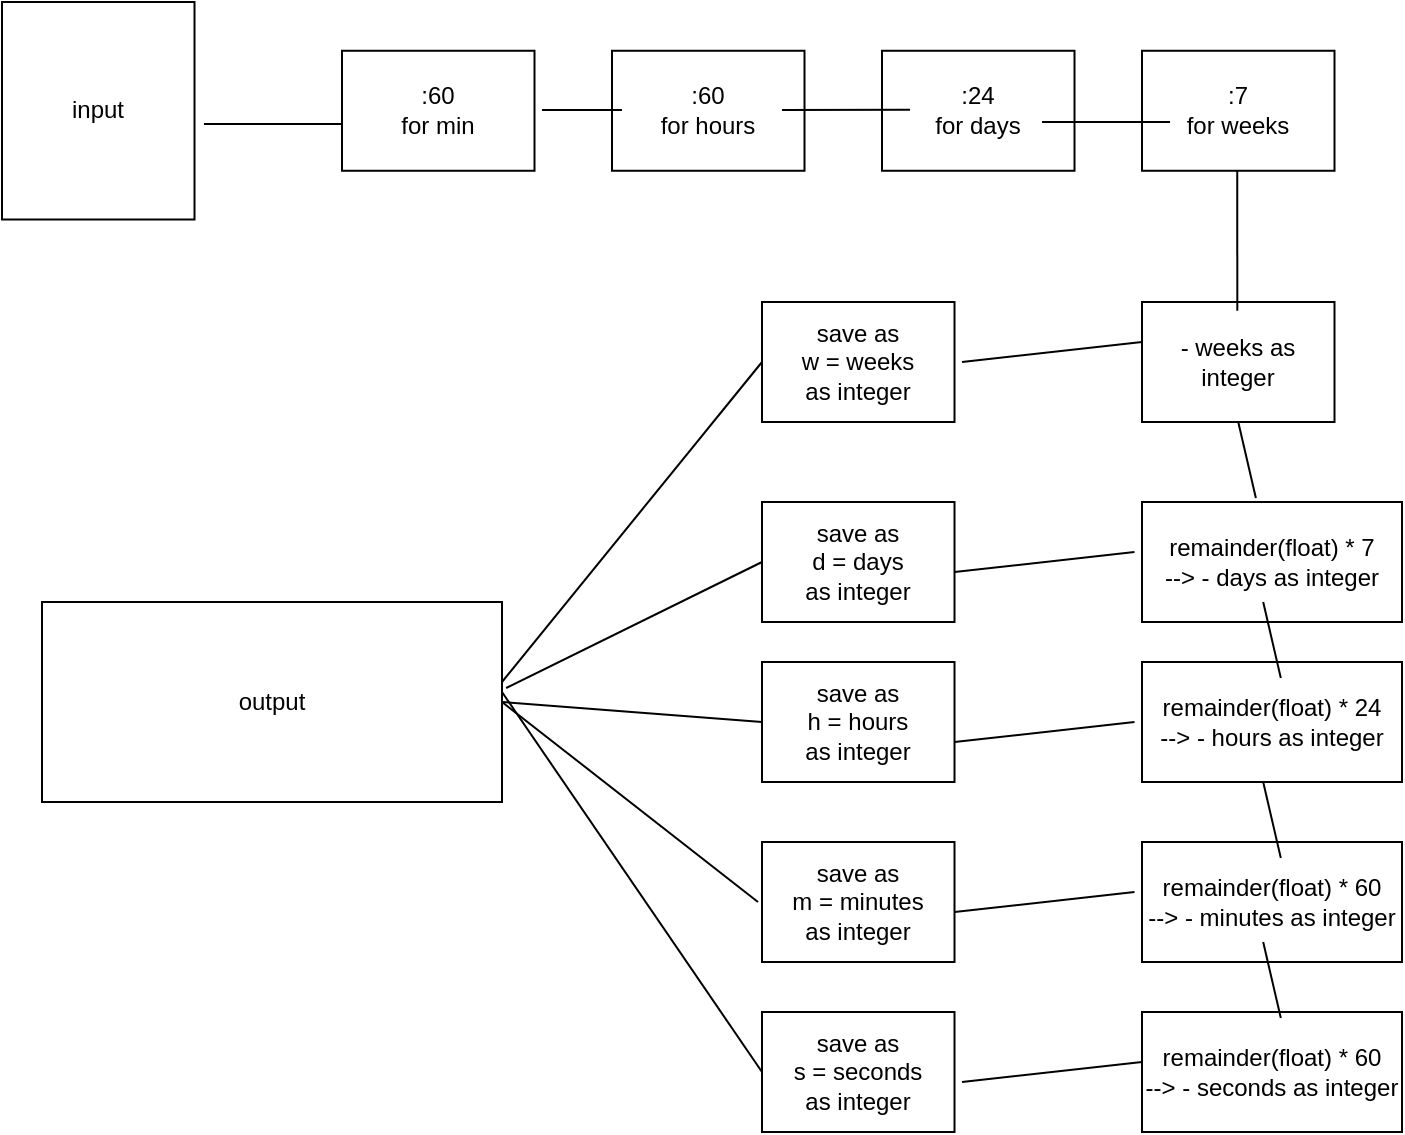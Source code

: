 <mxfile version="14.8.0" type="device"><diagram id="HUqAMObCm-EubqW0dfxa" name="Page-1"><mxGraphModel dx="1185" dy="635" grid="1" gridSize="10" guides="1" tooltips="1" connect="1" arrows="1" fold="1" page="1" pageScale="1" pageWidth="827" pageHeight="1169" math="0" shadow="0"><root><mxCell id="0"/><mxCell id="1" parent="0"/><mxCell id="nhNzE7vrwBqtkwUiYz0A-2" value="input&lt;br&gt;" style="rounded=0;whiteSpace=wrap;html=1;rotation=0;" vertex="1" parent="1"><mxGeometry x="60" y="20" width="96.25" height="108.75" as="geometry"/></mxCell><mxCell id="nhNzE7vrwBqtkwUiYz0A-3" value=":60&lt;br&gt;for min" style="rounded=0;whiteSpace=wrap;html=1;rotation=0;" vertex="1" parent="1"><mxGeometry x="230" y="44.38" width="96.25" height="60" as="geometry"/></mxCell><mxCell id="nhNzE7vrwBqtkwUiYz0A-4" value=":60&lt;br&gt;for hours" style="rounded=0;whiteSpace=wrap;html=1;rotation=0;" vertex="1" parent="1"><mxGeometry x="365" y="44.38" width="96.25" height="60" as="geometry"/></mxCell><mxCell id="nhNzE7vrwBqtkwUiYz0A-5" value=":24&lt;br&gt;for days" style="rounded=0;whiteSpace=wrap;html=1;rotation=0;" vertex="1" parent="1"><mxGeometry x="500" y="44.38" width="96.25" height="60" as="geometry"/></mxCell><mxCell id="nhNzE7vrwBqtkwUiYz0A-6" value=":7&lt;br&gt;for weeks" style="rounded=0;whiteSpace=wrap;html=1;rotation=0;" vertex="1" parent="1"><mxGeometry x="630" y="44.38" width="96.25" height="60" as="geometry"/></mxCell><mxCell id="nhNzE7vrwBqtkwUiYz0A-7" value="- weeks as&lt;br&gt;integer" style="rounded=0;whiteSpace=wrap;html=1;rotation=0;" vertex="1" parent="1"><mxGeometry x="630" y="170" width="96.25" height="60" as="geometry"/></mxCell><mxCell id="nhNzE7vrwBqtkwUiYz0A-8" value="save as &lt;br&gt;w = weeks&lt;br&gt;as integer" style="rounded=0;whiteSpace=wrap;html=1;rotation=0;" vertex="1" parent="1"><mxGeometry x="440" y="170" width="96.25" height="60" as="geometry"/></mxCell><mxCell id="nhNzE7vrwBqtkwUiYz0A-9" value="remainder(float) * 7&lt;br&gt;--&amp;gt; - days as integer" style="rounded=0;whiteSpace=wrap;html=1;rotation=0;" vertex="1" parent="1"><mxGeometry x="630" y="270" width="130" height="60" as="geometry"/></mxCell><mxCell id="nhNzE7vrwBqtkwUiYz0A-10" value="save as&lt;br&gt;d = days&lt;br&gt;as integer" style="rounded=0;whiteSpace=wrap;html=1;rotation=0;" vertex="1" parent="1"><mxGeometry x="440" y="270" width="96.25" height="60" as="geometry"/></mxCell><mxCell id="nhNzE7vrwBqtkwUiYz0A-11" value="remainder(float) * 24&lt;br&gt;--&amp;gt; - hours as integer" style="rounded=0;whiteSpace=wrap;html=1;rotation=0;" vertex="1" parent="1"><mxGeometry x="630" y="350" width="130" height="60" as="geometry"/></mxCell><mxCell id="nhNzE7vrwBqtkwUiYz0A-12" value="save as&lt;br&gt;h = hours&lt;br&gt;as integer" style="rounded=0;whiteSpace=wrap;html=1;rotation=0;" vertex="1" parent="1"><mxGeometry x="440" y="350" width="96.25" height="60" as="geometry"/></mxCell><mxCell id="nhNzE7vrwBqtkwUiYz0A-13" value="remainder(float) * 60&lt;br&gt;--&amp;gt; - minutes as integer" style="rounded=0;whiteSpace=wrap;html=1;rotation=0;" vertex="1" parent="1"><mxGeometry x="630" y="440" width="130" height="60" as="geometry"/></mxCell><mxCell id="nhNzE7vrwBqtkwUiYz0A-14" value="save as&lt;br&gt;m = minutes&lt;br&gt;as integer" style="rounded=0;whiteSpace=wrap;html=1;rotation=0;" vertex="1" parent="1"><mxGeometry x="440" y="440" width="96.25" height="60" as="geometry"/></mxCell><mxCell id="nhNzE7vrwBqtkwUiYz0A-15" value="remainder(float) * 60&lt;br&gt;--&amp;gt; - seconds as integer" style="rounded=0;whiteSpace=wrap;html=1;rotation=0;" vertex="1" parent="1"><mxGeometry x="630" y="525" width="130" height="60" as="geometry"/></mxCell><mxCell id="nhNzE7vrwBqtkwUiYz0A-16" value="" style="endArrow=none;html=1;exitX=1.049;exitY=0.561;exitDx=0;exitDy=0;exitPerimeter=0;" edge="1" parent="1" source="nhNzE7vrwBqtkwUiYz0A-2"><mxGeometry width="50" height="50" relative="1" as="geometry"><mxPoint x="390" y="390" as="sourcePoint"/><mxPoint x="230" y="81" as="targetPoint"/></mxGeometry></mxCell><mxCell id="nhNzE7vrwBqtkwUiYz0A-17" value="" style="endArrow=none;html=1;" edge="1" parent="1"><mxGeometry width="50" height="50" relative="1" as="geometry"><mxPoint x="330" y="74" as="sourcePoint"/><mxPoint x="370" y="74" as="targetPoint"/></mxGeometry></mxCell><mxCell id="nhNzE7vrwBqtkwUiYz0A-19" value="" style="endArrow=none;html=1;entryX=-0.052;entryY=0.61;entryDx=0;entryDy=0;entryPerimeter=0;" edge="1" parent="1"><mxGeometry width="50" height="50" relative="1" as="geometry"><mxPoint x="450" y="74" as="sourcePoint"/><mxPoint x="514.025" y="73.88" as="targetPoint"/></mxGeometry></mxCell><mxCell id="nhNzE7vrwBqtkwUiYz0A-20" value="" style="endArrow=none;html=1;exitX=1.049;exitY=0.561;exitDx=0;exitDy=0;exitPerimeter=0;entryX=-0.052;entryY=0.61;entryDx=0;entryDy=0;entryPerimeter=0;" edge="1" parent="1"><mxGeometry width="50" height="50" relative="1" as="geometry"><mxPoint x="579.996" y="80.029" as="sourcePoint"/><mxPoint x="644.025" y="80.0" as="targetPoint"/></mxGeometry></mxCell><mxCell id="nhNzE7vrwBqtkwUiYz0A-21" value="" style="endArrow=none;html=1;exitX=1.049;exitY=0.561;exitDx=0;exitDy=0;exitPerimeter=0;" edge="1" parent="1"><mxGeometry width="50" height="50" relative="1" as="geometry"><mxPoint x="677.626" y="104.379" as="sourcePoint"/><mxPoint x="677.66" y="174.35" as="targetPoint"/></mxGeometry></mxCell><mxCell id="nhNzE7vrwBqtkwUiYz0A-22" value="save as&lt;br&gt;s = seconds&lt;br&gt;as integer" style="rounded=0;whiteSpace=wrap;html=1;rotation=0;" vertex="1" parent="1"><mxGeometry x="440" y="525" width="96.25" height="60" as="geometry"/></mxCell><mxCell id="nhNzE7vrwBqtkwUiYz0A-23" value="output" style="rounded=0;whiteSpace=wrap;html=1;" vertex="1" parent="1"><mxGeometry x="80" y="320" width="230" height="100" as="geometry"/></mxCell><mxCell id="nhNzE7vrwBqtkwUiYz0A-25" value="" style="endArrow=none;html=1;" edge="1" parent="1"><mxGeometry width="50" height="50" relative="1" as="geometry"><mxPoint x="540" y="200" as="sourcePoint"/><mxPoint x="630" y="190" as="targetPoint"/></mxGeometry></mxCell><mxCell id="nhNzE7vrwBqtkwUiYz0A-26" value="" style="endArrow=none;html=1;" edge="1" parent="1"><mxGeometry width="50" height="50" relative="1" as="geometry"><mxPoint x="536.25" y="305" as="sourcePoint"/><mxPoint x="626.25" y="295" as="targetPoint"/></mxGeometry></mxCell><mxCell id="nhNzE7vrwBqtkwUiYz0A-27" value="" style="endArrow=none;html=1;" edge="1" parent="1"><mxGeometry width="50" height="50" relative="1" as="geometry"><mxPoint x="536.25" y="390" as="sourcePoint"/><mxPoint x="626.25" y="380" as="targetPoint"/></mxGeometry></mxCell><mxCell id="nhNzE7vrwBqtkwUiYz0A-28" value="" style="endArrow=none;html=1;" edge="1" parent="1"><mxGeometry width="50" height="50" relative="1" as="geometry"><mxPoint x="536.25" y="475" as="sourcePoint"/><mxPoint x="626.25" y="465" as="targetPoint"/></mxGeometry></mxCell><mxCell id="nhNzE7vrwBqtkwUiYz0A-29" value="" style="endArrow=none;html=1;" edge="1" parent="1"><mxGeometry width="50" height="50" relative="1" as="geometry"><mxPoint x="540" y="560" as="sourcePoint"/><mxPoint x="630" y="550" as="targetPoint"/></mxGeometry></mxCell><mxCell id="nhNzE7vrwBqtkwUiYz0A-30" value="" style="endArrow=none;html=1;entryX=0;entryY=0.5;entryDx=0;entryDy=0;" edge="1" parent="1" target="nhNzE7vrwBqtkwUiYz0A-8"><mxGeometry width="50" height="50" relative="1" as="geometry"><mxPoint x="310" y="360" as="sourcePoint"/><mxPoint x="400" y="350" as="targetPoint"/></mxGeometry></mxCell><mxCell id="nhNzE7vrwBqtkwUiYz0A-31" value="" style="endArrow=none;html=1;entryX=0;entryY=0.5;entryDx=0;entryDy=0;exitX=1.009;exitY=0.43;exitDx=0;exitDy=0;exitPerimeter=0;" edge="1" parent="1" source="nhNzE7vrwBqtkwUiYz0A-23" target="nhNzE7vrwBqtkwUiYz0A-10"><mxGeometry width="50" height="50" relative="1" as="geometry"><mxPoint x="310" y="380" as="sourcePoint"/><mxPoint x="440" y="220" as="targetPoint"/></mxGeometry></mxCell><mxCell id="nhNzE7vrwBqtkwUiYz0A-32" value="" style="endArrow=none;html=1;exitX=1;exitY=0.5;exitDx=0;exitDy=0;" edge="1" parent="1" source="nhNzE7vrwBqtkwUiYz0A-23"><mxGeometry width="50" height="50" relative="1" as="geometry"><mxPoint x="310.0" y="383" as="sourcePoint"/><mxPoint x="438" y="470" as="targetPoint"/></mxGeometry></mxCell><mxCell id="nhNzE7vrwBqtkwUiYz0A-33" value="" style="endArrow=none;html=1;exitX=1;exitY=0.5;exitDx=0;exitDy=0;entryX=0;entryY=0.5;entryDx=0;entryDy=0;" edge="1" parent="1" source="nhNzE7vrwBqtkwUiYz0A-23" target="nhNzE7vrwBqtkwUiYz0A-12"><mxGeometry width="50" height="50" relative="1" as="geometry"><mxPoint x="320" y="380" as="sourcePoint"/><mxPoint x="448" y="480" as="targetPoint"/></mxGeometry></mxCell><mxCell id="nhNzE7vrwBqtkwUiYz0A-34" value="" style="endArrow=none;html=1;exitX=1;exitY=0.5;exitDx=0;exitDy=0;entryX=0;entryY=0.5;entryDx=0;entryDy=0;" edge="1" parent="1" target="nhNzE7vrwBqtkwUiYz0A-22"><mxGeometry width="50" height="50" relative="1" as="geometry"><mxPoint x="310" y="365" as="sourcePoint"/><mxPoint x="440" y="375" as="targetPoint"/></mxGeometry></mxCell><mxCell id="nhNzE7vrwBqtkwUiYz0A-35" value="" style="endArrow=none;html=1;exitX=0.438;exitY=-0.033;exitDx=0;exitDy=0;exitPerimeter=0;entryX=0.5;entryY=1;entryDx=0;entryDy=0;" edge="1" parent="1" source="nhNzE7vrwBqtkwUiYz0A-9" target="nhNzE7vrwBqtkwUiYz0A-7"><mxGeometry width="50" height="50" relative="1" as="geometry"><mxPoint x="640" y="270" as="sourcePoint"/><mxPoint x="690" y="220" as="targetPoint"/></mxGeometry></mxCell><mxCell id="nhNzE7vrwBqtkwUiYz0A-38" value="" style="endArrow=none;html=1;exitX=0.438;exitY=-0.033;exitDx=0;exitDy=0;exitPerimeter=0;entryX=0.5;entryY=1;entryDx=0;entryDy=0;" edge="1" parent="1"><mxGeometry width="50" height="50" relative="1" as="geometry"><mxPoint x="699.41" y="358.02" as="sourcePoint"/><mxPoint x="690.595" y="320" as="targetPoint"/></mxGeometry></mxCell><mxCell id="nhNzE7vrwBqtkwUiYz0A-39" value="" style="endArrow=none;html=1;exitX=0.438;exitY=-0.033;exitDx=0;exitDy=0;exitPerimeter=0;entryX=0.5;entryY=1;entryDx=0;entryDy=0;" edge="1" parent="1"><mxGeometry width="50" height="50" relative="1" as="geometry"><mxPoint x="699.41" y="448.02" as="sourcePoint"/><mxPoint x="690.595" y="410" as="targetPoint"/></mxGeometry></mxCell><mxCell id="nhNzE7vrwBqtkwUiYz0A-40" value="" style="endArrow=none;html=1;exitX=0.438;exitY=-0.033;exitDx=0;exitDy=0;exitPerimeter=0;entryX=0.5;entryY=1;entryDx=0;entryDy=0;" edge="1" parent="1"><mxGeometry width="50" height="50" relative="1" as="geometry"><mxPoint x="699.41" y="528.02" as="sourcePoint"/><mxPoint x="690.595" y="490" as="targetPoint"/></mxGeometry></mxCell></root></mxGraphModel></diagram></mxfile>